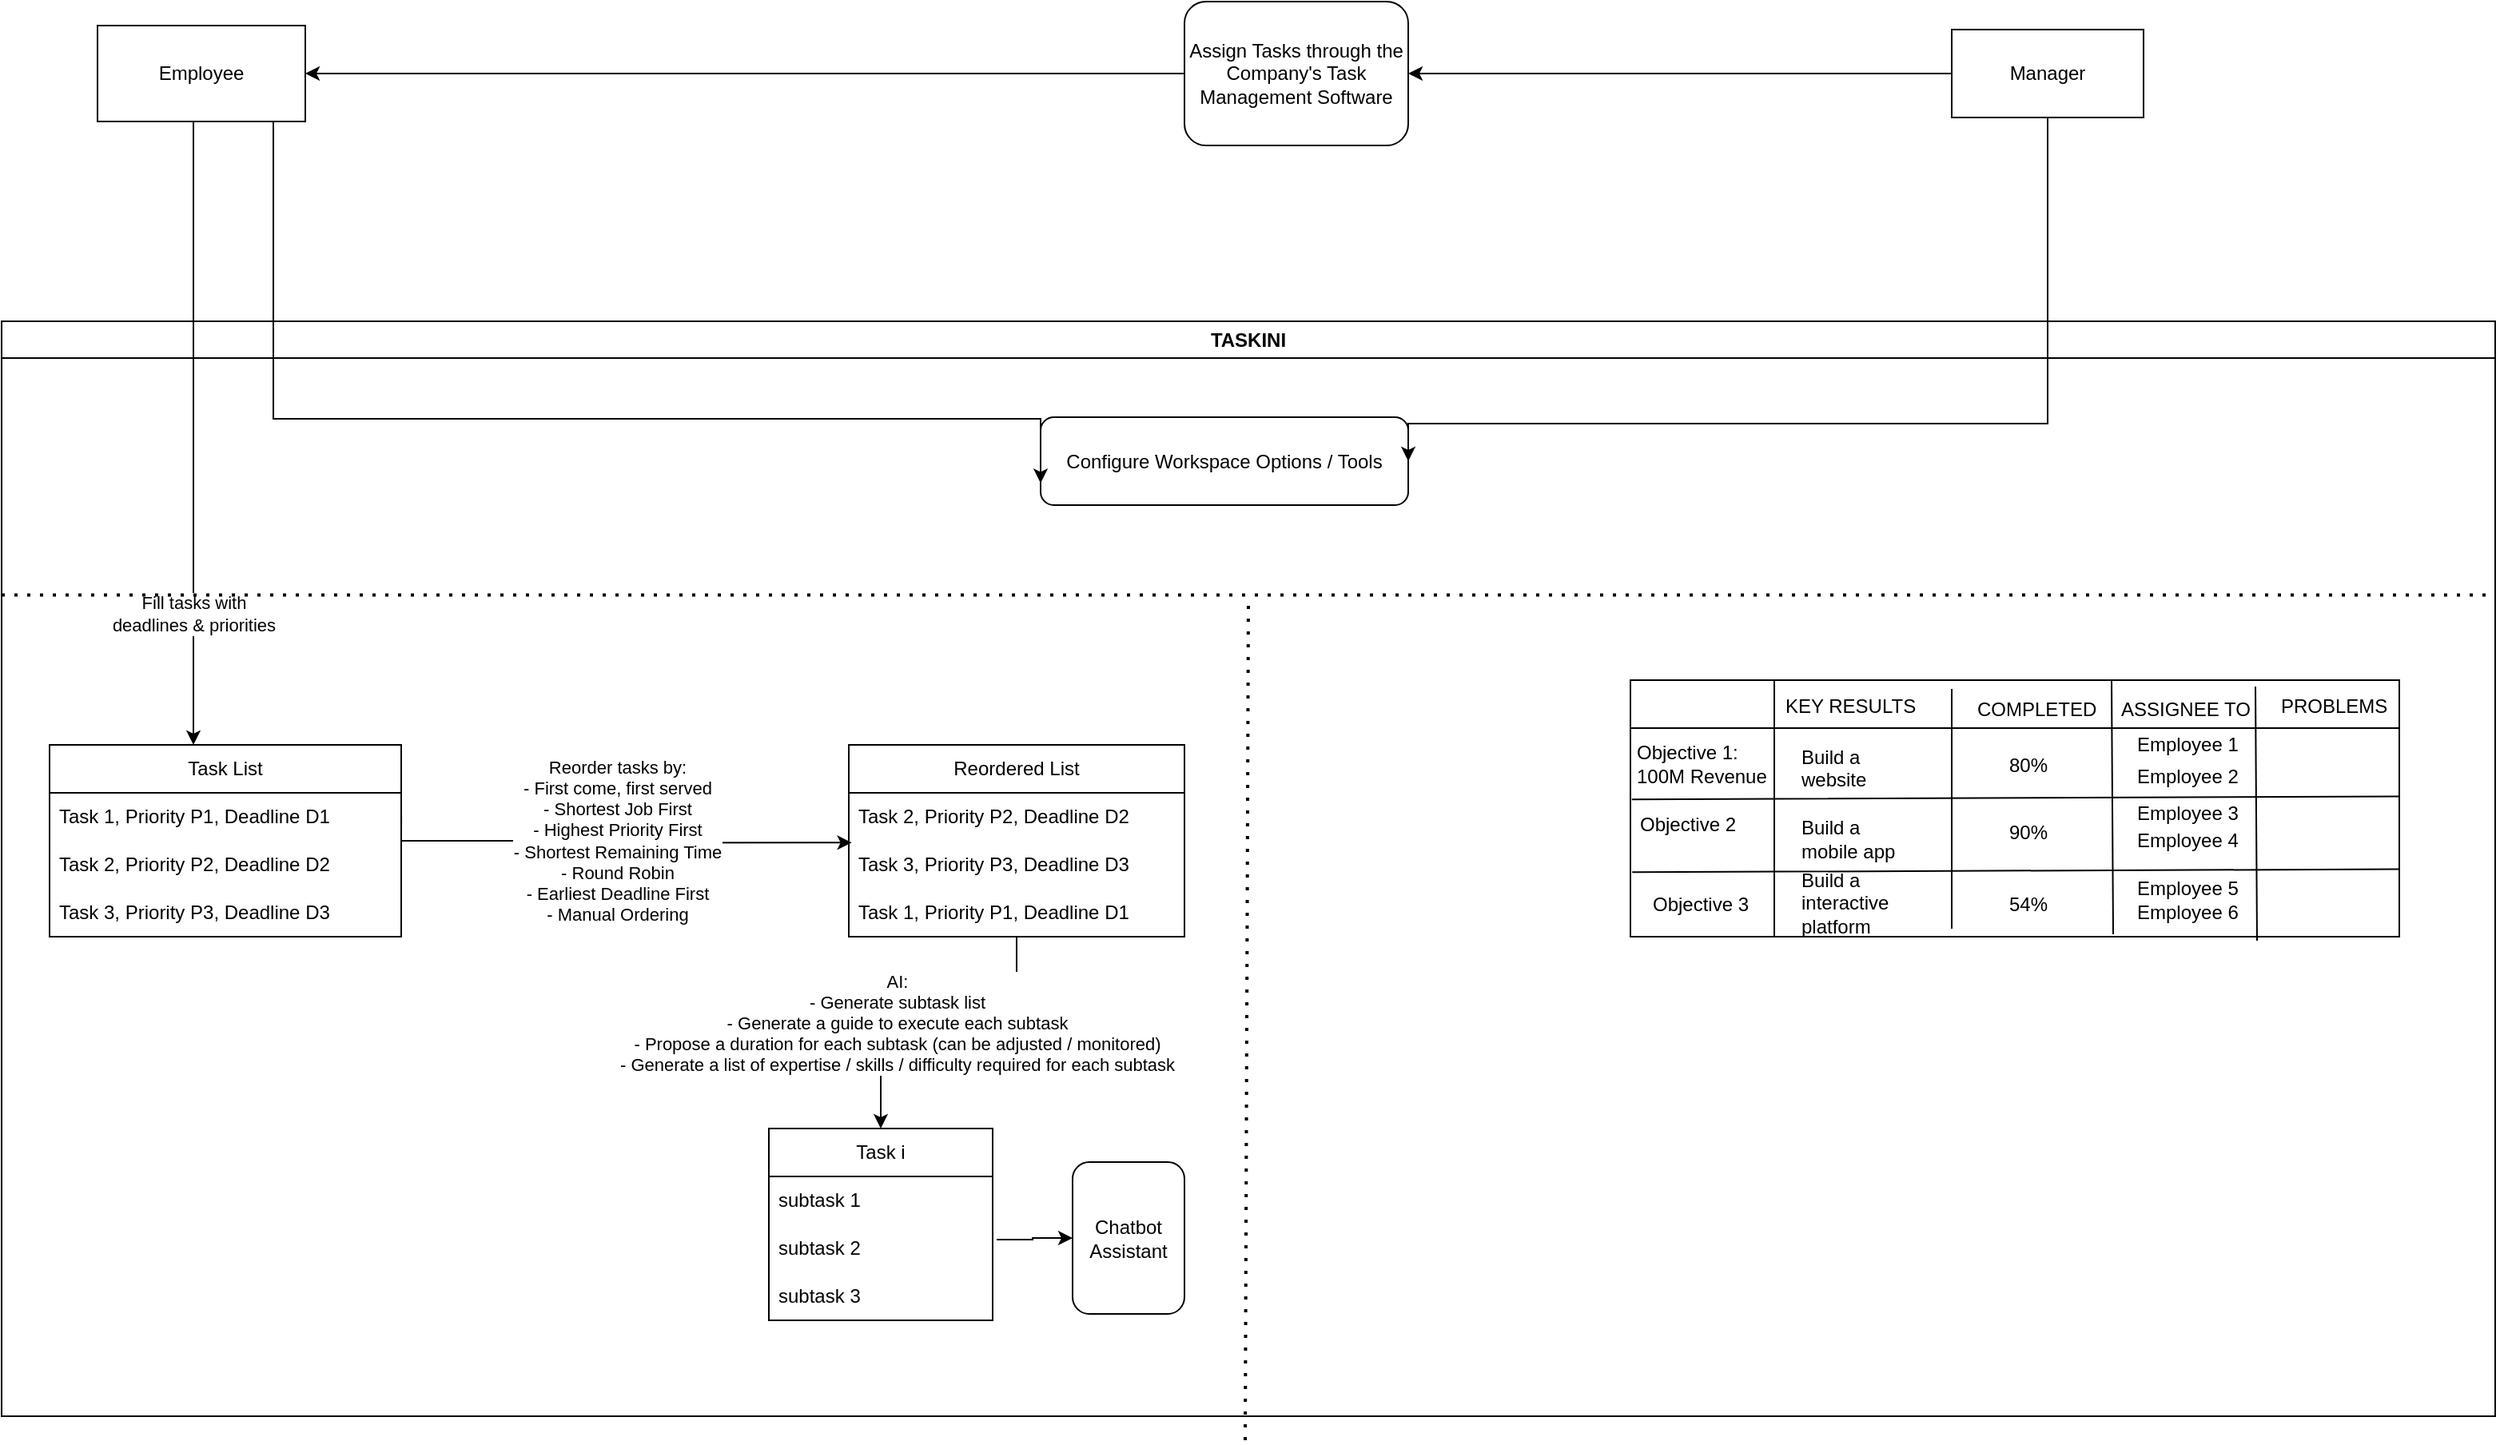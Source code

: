 <mxfile version="21.3.6" type="device">
  <diagram name="Page-1" id="0HNgQMV01hYBzLpzsSq-">
    <mxGraphModel dx="301" dy="549" grid="1" gridSize="10" guides="1" tooltips="1" connect="1" arrows="1" fold="1" page="1" pageScale="1" pageWidth="850" pageHeight="1100" math="0" shadow="0">
      <root>
        <mxCell id="0" />
        <mxCell id="1" parent="0" />
        <mxCell id="Zp9Q3emx2Ln3OkiNDyd_-2" value="TASKINI" style="swimlane;whiteSpace=wrap;html=1;" vertex="1" parent="1">
          <mxGeometry x="40" y="230" width="1560" height="685" as="geometry" />
        </mxCell>
        <mxCell id="Zp9Q3emx2Ln3OkiNDyd_-13" value="Task List" style="swimlane;fontStyle=0;childLayout=stackLayout;horizontal=1;startSize=30;horizontalStack=0;resizeParent=1;resizeParentMax=0;resizeLast=0;collapsible=1;marginBottom=0;whiteSpace=wrap;html=1;" vertex="1" parent="Zp9Q3emx2Ln3OkiNDyd_-2">
          <mxGeometry x="30" y="265" width="220" height="120" as="geometry">
            <mxRectangle x="30" y="130" width="90" height="30" as="alternateBounds" />
          </mxGeometry>
        </mxCell>
        <mxCell id="Zp9Q3emx2Ln3OkiNDyd_-14" value="Task 1, Priority P1, Deadline D1" style="text;strokeColor=none;fillColor=none;align=left;verticalAlign=middle;spacingLeft=4;spacingRight=4;overflow=hidden;points=[[0,0.5],[1,0.5]];portConstraint=eastwest;rotatable=0;whiteSpace=wrap;html=1;" vertex="1" parent="Zp9Q3emx2Ln3OkiNDyd_-13">
          <mxGeometry y="30" width="220" height="30" as="geometry" />
        </mxCell>
        <mxCell id="Zp9Q3emx2Ln3OkiNDyd_-15" value="Task 2, Priority P2, Deadline D2" style="text;strokeColor=none;fillColor=none;align=left;verticalAlign=middle;spacingLeft=4;spacingRight=4;overflow=hidden;points=[[0,0.5],[1,0.5]];portConstraint=eastwest;rotatable=0;whiteSpace=wrap;html=1;" vertex="1" parent="Zp9Q3emx2Ln3OkiNDyd_-13">
          <mxGeometry y="60" width="220" height="30" as="geometry" />
        </mxCell>
        <mxCell id="Zp9Q3emx2Ln3OkiNDyd_-16" value="Task 3, Priority P3, Deadline D3" style="text;strokeColor=none;fillColor=none;align=left;verticalAlign=middle;spacingLeft=4;spacingRight=4;overflow=hidden;points=[[0,0.5],[1,0.5]];portConstraint=eastwest;rotatable=0;whiteSpace=wrap;html=1;" vertex="1" parent="Zp9Q3emx2Ln3OkiNDyd_-13">
          <mxGeometry y="90" width="220" height="30" as="geometry" />
        </mxCell>
        <mxCell id="Zp9Q3emx2Ln3OkiNDyd_-27" style="edgeStyle=orthogonalEdgeStyle;rounded=0;orthogonalLoop=1;jettySize=auto;html=1;" edge="1" parent="Zp9Q3emx2Ln3OkiNDyd_-2" source="Zp9Q3emx2Ln3OkiNDyd_-17" target="Zp9Q3emx2Ln3OkiNDyd_-29">
          <mxGeometry relative="1" as="geometry">
            <mxPoint x="645" y="505" as="targetPoint" />
          </mxGeometry>
        </mxCell>
        <mxCell id="Zp9Q3emx2Ln3OkiNDyd_-28" value="AI:&lt;br&gt;- Generate subtask list&lt;br&gt;- Generate a guide to execute each subtask&lt;br&gt;- Propose a duration for each subtask (can be adjusted / monitored)&lt;br&gt;- Generate a list of expertise / skills / difficulty required for each subtask" style="edgeLabel;html=1;align=center;verticalAlign=middle;resizable=0;points=[];" vertex="1" connectable="0" parent="Zp9Q3emx2Ln3OkiNDyd_-27">
          <mxGeometry x="-0.2" y="4" relative="1" as="geometry">
            <mxPoint x="-53" y="-10" as="offset" />
          </mxGeometry>
        </mxCell>
        <mxCell id="Zp9Q3emx2Ln3OkiNDyd_-17" value="Reordered List" style="swimlane;fontStyle=0;childLayout=stackLayout;horizontal=1;startSize=30;horizontalStack=0;resizeParent=1;resizeParentMax=0;resizeLast=0;collapsible=1;marginBottom=0;whiteSpace=wrap;html=1;" vertex="1" parent="Zp9Q3emx2Ln3OkiNDyd_-2">
          <mxGeometry x="530" y="265" width="210" height="120" as="geometry" />
        </mxCell>
        <mxCell id="Zp9Q3emx2Ln3OkiNDyd_-18" value="Task 2, Priority P2, Deadline D2" style="text;strokeColor=none;fillColor=none;align=left;verticalAlign=middle;spacingLeft=4;spacingRight=4;overflow=hidden;points=[[0,0.5],[1,0.5]];portConstraint=eastwest;rotatable=0;whiteSpace=wrap;html=1;" vertex="1" parent="Zp9Q3emx2Ln3OkiNDyd_-17">
          <mxGeometry y="30" width="210" height="30" as="geometry" />
        </mxCell>
        <mxCell id="Zp9Q3emx2Ln3OkiNDyd_-19" value="Task 3, Priority P3, Deadline D3" style="text;strokeColor=none;fillColor=none;align=left;verticalAlign=middle;spacingLeft=4;spacingRight=4;overflow=hidden;points=[[0,0.5],[1,0.5]];portConstraint=eastwest;rotatable=0;whiteSpace=wrap;html=1;" vertex="1" parent="Zp9Q3emx2Ln3OkiNDyd_-17">
          <mxGeometry y="60" width="210" height="30" as="geometry" />
        </mxCell>
        <mxCell id="Zp9Q3emx2Ln3OkiNDyd_-20" value="Task 1, Priority P1, Deadline D1" style="text;strokeColor=none;fillColor=none;align=left;verticalAlign=middle;spacingLeft=4;spacingRight=4;overflow=hidden;points=[[0,0.5],[1,0.5]];portConstraint=eastwest;rotatable=0;whiteSpace=wrap;html=1;" vertex="1" parent="Zp9Q3emx2Ln3OkiNDyd_-17">
          <mxGeometry y="90" width="210" height="30" as="geometry" />
        </mxCell>
        <mxCell id="Zp9Q3emx2Ln3OkiNDyd_-21" style="edgeStyle=orthogonalEdgeStyle;rounded=0;orthogonalLoop=1;jettySize=auto;html=1;entryX=0;entryY=0.5;entryDx=0;entryDy=0;exitX=0.992;exitY=0.147;exitDx=0;exitDy=0;exitPerimeter=0;" edge="1" parent="Zp9Q3emx2Ln3OkiNDyd_-2">
          <mxGeometry relative="1" as="geometry">
            <mxPoint x="250.04" y="308.82" as="sourcePoint" />
            <mxPoint x="531.8" y="326.18" as="targetPoint" />
            <Array as="points">
              <mxPoint x="250" y="325" />
              <mxPoint x="392" y="325" />
              <mxPoint x="392" y="326" />
            </Array>
          </mxGeometry>
        </mxCell>
        <mxCell id="Zp9Q3emx2Ln3OkiNDyd_-22" value="Reorder tasks by:&lt;br&gt;- First come, first served&lt;br&gt;- Shortest Job First&lt;br&gt;- Highest Priority First&lt;br&gt;- Shortest Remaining Time&lt;br&gt;- Round Robin&lt;br&gt;- Earliest Deadline First&lt;br&gt;- Manual Ordering" style="edgeLabel;html=1;align=center;verticalAlign=middle;resizable=0;points=[];" vertex="1" connectable="0" parent="Zp9Q3emx2Ln3OkiNDyd_-21">
          <mxGeometry x="0.17" y="-3" relative="1" as="geometry">
            <mxPoint x="-23" y="-4" as="offset" />
          </mxGeometry>
        </mxCell>
        <mxCell id="Zp9Q3emx2Ln3OkiNDyd_-29" value="Task i" style="swimlane;fontStyle=0;childLayout=stackLayout;horizontal=1;startSize=30;horizontalStack=0;resizeParent=1;resizeParentMax=0;resizeLast=0;collapsible=1;marginBottom=0;whiteSpace=wrap;html=1;" vertex="1" parent="Zp9Q3emx2Ln3OkiNDyd_-2">
          <mxGeometry x="480" y="505" width="140" height="120" as="geometry" />
        </mxCell>
        <mxCell id="Zp9Q3emx2Ln3OkiNDyd_-30" value="subtask 1" style="text;strokeColor=none;fillColor=none;align=left;verticalAlign=middle;spacingLeft=4;spacingRight=4;overflow=hidden;points=[[0,0.5],[1,0.5]];portConstraint=eastwest;rotatable=0;whiteSpace=wrap;html=1;" vertex="1" parent="Zp9Q3emx2Ln3OkiNDyd_-29">
          <mxGeometry y="30" width="140" height="30" as="geometry" />
        </mxCell>
        <mxCell id="Zp9Q3emx2Ln3OkiNDyd_-31" value="subtask 2" style="text;strokeColor=none;fillColor=none;align=left;verticalAlign=middle;spacingLeft=4;spacingRight=4;overflow=hidden;points=[[0,0.5],[1,0.5]];portConstraint=eastwest;rotatable=0;whiteSpace=wrap;html=1;" vertex="1" parent="Zp9Q3emx2Ln3OkiNDyd_-29">
          <mxGeometry y="60" width="140" height="30" as="geometry" />
        </mxCell>
        <mxCell id="Zp9Q3emx2Ln3OkiNDyd_-32" value="subtask 3" style="text;strokeColor=none;fillColor=none;align=left;verticalAlign=middle;spacingLeft=4;spacingRight=4;overflow=hidden;points=[[0,0.5],[1,0.5]];portConstraint=eastwest;rotatable=0;whiteSpace=wrap;html=1;" vertex="1" parent="Zp9Q3emx2Ln3OkiNDyd_-29">
          <mxGeometry y="90" width="140" height="30" as="geometry" />
        </mxCell>
        <mxCell id="Zp9Q3emx2Ln3OkiNDyd_-33" value="Chatbot Assistant" style="rounded=1;whiteSpace=wrap;html=1;" vertex="1" parent="Zp9Q3emx2Ln3OkiNDyd_-2">
          <mxGeometry x="670" y="526" width="70" height="95" as="geometry" />
        </mxCell>
        <mxCell id="Zp9Q3emx2Ln3OkiNDyd_-34" style="edgeStyle=orthogonalEdgeStyle;rounded=0;orthogonalLoop=1;jettySize=auto;html=1;entryX=0;entryY=0.5;entryDx=0;entryDy=0;exitX=1.018;exitY=0.315;exitDx=0;exitDy=0;exitPerimeter=0;" edge="1" parent="Zp9Q3emx2Ln3OkiNDyd_-2" source="Zp9Q3emx2Ln3OkiNDyd_-31" target="Zp9Q3emx2Ln3OkiNDyd_-33">
          <mxGeometry relative="1" as="geometry" />
        </mxCell>
        <mxCell id="Zp9Q3emx2Ln3OkiNDyd_-37" value="Configure Workspace Options / Tools" style="rounded=1;whiteSpace=wrap;html=1;" vertex="1" parent="Zp9Q3emx2Ln3OkiNDyd_-2">
          <mxGeometry x="650" y="60" width="230" height="55" as="geometry" />
        </mxCell>
        <mxCell id="Zp9Q3emx2Ln3OkiNDyd_-41" value="" style="endArrow=none;dashed=1;html=1;dashPattern=1 3;strokeWidth=2;rounded=0;" edge="1" parent="Zp9Q3emx2Ln3OkiNDyd_-2">
          <mxGeometry width="50" height="50" relative="1" as="geometry">
            <mxPoint x="778" y="700" as="sourcePoint" />
            <mxPoint x="780" y="173" as="targetPoint" />
          </mxGeometry>
        </mxCell>
        <mxCell id="Zp9Q3emx2Ln3OkiNDyd_-44" value="" style="shape=internalStorage;whiteSpace=wrap;html=1;backgroundOutline=1;dx=90;dy=30;" vertex="1" parent="Zp9Q3emx2Ln3OkiNDyd_-2">
          <mxGeometry x="1019" y="224.5" width="481" height="160.5" as="geometry" />
        </mxCell>
        <mxCell id="Zp9Q3emx2Ln3OkiNDyd_-45" value="Employee 1" style="text;strokeColor=none;fillColor=none;align=left;verticalAlign=middle;spacingLeft=4;spacingRight=4;overflow=hidden;points=[[0,0.5],[1,0.5]];portConstraint=eastwest;rotatable=0;whiteSpace=wrap;html=1;" vertex="1" parent="Zp9Q3emx2Ln3OkiNDyd_-2">
          <mxGeometry x="1330" y="250" width="80" height="30" as="geometry" />
        </mxCell>
        <mxCell id="Zp9Q3emx2Ln3OkiNDyd_-46" value="Employee 2" style="text;strokeColor=none;fillColor=none;align=left;verticalAlign=middle;spacingLeft=4;spacingRight=4;overflow=hidden;points=[[0,0.5],[1,0.5]];portConstraint=eastwest;rotatable=0;whiteSpace=wrap;html=1;" vertex="1" parent="Zp9Q3emx2Ln3OkiNDyd_-2">
          <mxGeometry x="1330" y="270" width="80" height="30" as="geometry" />
        </mxCell>
        <mxCell id="Zp9Q3emx2Ln3OkiNDyd_-47" value="Employee 3" style="text;strokeColor=none;fillColor=none;align=left;verticalAlign=middle;spacingLeft=4;spacingRight=4;overflow=hidden;points=[[0,0.5],[1,0.5]];portConstraint=eastwest;rotatable=0;whiteSpace=wrap;html=1;" vertex="1" parent="Zp9Q3emx2Ln3OkiNDyd_-2">
          <mxGeometry x="1330" y="293" width="80" height="30" as="geometry" />
        </mxCell>
        <mxCell id="Zp9Q3emx2Ln3OkiNDyd_-48" value="" style="endArrow=none;html=1;rounded=0;entryX=1;entryY=0.133;entryDx=0;entryDy=0;entryPerimeter=0;" edge="1" parent="Zp9Q3emx2Ln3OkiNDyd_-2" target="Zp9Q3emx2Ln3OkiNDyd_-49">
          <mxGeometry width="50" height="50" relative="1" as="geometry">
            <mxPoint x="1220" y="380" as="sourcePoint" />
            <mxPoint x="1220" y="220" as="targetPoint" />
          </mxGeometry>
        </mxCell>
        <mxCell id="Zp9Q3emx2Ln3OkiNDyd_-49" value="KEY RESULTS" style="text;strokeColor=none;fillColor=none;align=left;verticalAlign=middle;spacingLeft=4;spacingRight=4;overflow=hidden;points=[[0,0.5],[1,0.5]];portConstraint=eastwest;rotatable=0;whiteSpace=wrap;html=1;" vertex="1" parent="Zp9Q3emx2Ln3OkiNDyd_-2">
          <mxGeometry x="1110" y="226" width="110" height="30" as="geometry" />
        </mxCell>
        <mxCell id="Zp9Q3emx2Ln3OkiNDyd_-50" value="Objective 1: 100M Revenue" style="text;strokeColor=none;fillColor=none;align=left;verticalAlign=middle;spacingLeft=4;spacingRight=4;overflow=hidden;points=[[0,0.5],[1,0.5]];portConstraint=eastwest;rotatable=0;whiteSpace=wrap;html=1;" vertex="1" parent="Zp9Q3emx2Ln3OkiNDyd_-2">
          <mxGeometry x="1017" y="256" width="93" height="42" as="geometry" />
        </mxCell>
        <mxCell id="Zp9Q3emx2Ln3OkiNDyd_-51" value="Objective 2" style="text;strokeColor=none;fillColor=none;align=left;verticalAlign=middle;spacingLeft=4;spacingRight=4;overflow=hidden;points=[[0,0.5],[1,0.5]];portConstraint=eastwest;rotatable=0;whiteSpace=wrap;html=1;" vertex="1" parent="Zp9Q3emx2Ln3OkiNDyd_-2">
          <mxGeometry x="1019" y="300" width="80" height="30" as="geometry" />
        </mxCell>
        <mxCell id="Zp9Q3emx2Ln3OkiNDyd_-52" value="Objective 3" style="text;strokeColor=none;fillColor=none;align=left;verticalAlign=middle;spacingLeft=4;spacingRight=4;overflow=hidden;points=[[0,0.5],[1,0.5]];portConstraint=eastwest;rotatable=0;whiteSpace=wrap;html=1;" vertex="1" parent="Zp9Q3emx2Ln3OkiNDyd_-2">
          <mxGeometry x="1027" y="350" width="80" height="30" as="geometry" />
        </mxCell>
        <mxCell id="Zp9Q3emx2Ln3OkiNDyd_-56" value="" style="shape=link;html=1;rounded=0;width=45.556;" edge="1" parent="Zp9Q3emx2Ln3OkiNDyd_-2">
          <mxGeometry width="100" relative="1" as="geometry">
            <mxPoint x="1020" y="321.89" as="sourcePoint" />
            <mxPoint x="1500" y="320" as="targetPoint" />
          </mxGeometry>
        </mxCell>
        <mxCell id="Zp9Q3emx2Ln3OkiNDyd_-57" value="COMPLETED" style="text;strokeColor=none;fillColor=none;align=left;verticalAlign=middle;spacingLeft=4;spacingRight=4;overflow=hidden;points=[[0,0.5],[1,0.5]];portConstraint=eastwest;rotatable=0;whiteSpace=wrap;html=1;" vertex="1" parent="Zp9Q3emx2Ln3OkiNDyd_-2">
          <mxGeometry x="1230" y="228" width="110" height="30" as="geometry" />
        </mxCell>
        <mxCell id="Zp9Q3emx2Ln3OkiNDyd_-58" value="ASSIGNEE TO" style="text;strokeColor=none;fillColor=none;align=left;verticalAlign=middle;spacingLeft=4;spacingRight=4;overflow=hidden;points=[[0,0.5],[1,0.5]];portConstraint=eastwest;rotatable=0;whiteSpace=wrap;html=1;" vertex="1" parent="Zp9Q3emx2Ln3OkiNDyd_-2">
          <mxGeometry x="1320" y="228" width="110" height="30" as="geometry" />
        </mxCell>
        <mxCell id="Zp9Q3emx2Ln3OkiNDyd_-59" value="" style="endArrow=none;html=1;rounded=0;exitX=0.465;exitY=1.015;exitDx=0;exitDy=0;exitPerimeter=0;" edge="1" parent="Zp9Q3emx2Ln3OkiNDyd_-2">
          <mxGeometry width="50" height="50" relative="1" as="geometry">
            <mxPoint x="1321" y="383.5" as="sourcePoint" />
            <mxPoint x="1320" y="224.5" as="targetPoint" />
          </mxGeometry>
        </mxCell>
        <mxCell id="Zp9Q3emx2Ln3OkiNDyd_-61" value="Build a website" style="text;strokeColor=none;fillColor=none;align=left;verticalAlign=middle;spacingLeft=4;spacingRight=4;overflow=hidden;points=[[0,0.5],[1,0.5]];portConstraint=eastwest;rotatable=0;whiteSpace=wrap;html=1;" vertex="1" parent="Zp9Q3emx2Ln3OkiNDyd_-2">
          <mxGeometry x="1120" y="263" width="80" height="30" as="geometry" />
        </mxCell>
        <mxCell id="Zp9Q3emx2Ln3OkiNDyd_-62" value="" style="endArrow=none;html=1;rounded=0;exitX=0.465;exitY=1.015;exitDx=0;exitDy=0;exitPerimeter=0;" edge="1" parent="Zp9Q3emx2Ln3OkiNDyd_-2">
          <mxGeometry width="50" height="50" relative="1" as="geometry">
            <mxPoint x="1411" y="387.5" as="sourcePoint" />
            <mxPoint x="1410" y="228.5" as="targetPoint" />
          </mxGeometry>
        </mxCell>
        <mxCell id="Zp9Q3emx2Ln3OkiNDyd_-63" value="PROBLEMS" style="text;strokeColor=none;fillColor=none;align=left;verticalAlign=middle;spacingLeft=4;spacingRight=4;overflow=hidden;points=[[0,0.5],[1,0.5]];portConstraint=eastwest;rotatable=0;whiteSpace=wrap;html=1;" vertex="1" parent="Zp9Q3emx2Ln3OkiNDyd_-2">
          <mxGeometry x="1420" y="226" width="110" height="30" as="geometry" />
        </mxCell>
        <mxCell id="Zp9Q3emx2Ln3OkiNDyd_-64" value="Employee 4" style="text;strokeColor=none;fillColor=none;align=left;verticalAlign=middle;spacingLeft=4;spacingRight=4;overflow=hidden;points=[[0,0.5],[1,0.5]];portConstraint=eastwest;rotatable=0;whiteSpace=wrap;html=1;" vertex="1" parent="Zp9Q3emx2Ln3OkiNDyd_-2">
          <mxGeometry x="1330" y="310" width="80" height="30" as="geometry" />
        </mxCell>
        <mxCell id="Zp9Q3emx2Ln3OkiNDyd_-65" value="Employee 5" style="text;strokeColor=none;fillColor=none;align=left;verticalAlign=middle;spacingLeft=4;spacingRight=4;overflow=hidden;points=[[0,0.5],[1,0.5]];portConstraint=eastwest;rotatable=0;whiteSpace=wrap;html=1;" vertex="1" parent="Zp9Q3emx2Ln3OkiNDyd_-2">
          <mxGeometry x="1330" y="340" width="80" height="30" as="geometry" />
        </mxCell>
        <mxCell id="Zp9Q3emx2Ln3OkiNDyd_-66" value="Employee 6" style="text;strokeColor=none;fillColor=none;align=left;verticalAlign=middle;spacingLeft=4;spacingRight=4;overflow=hidden;points=[[0,0.5],[1,0.5]];portConstraint=eastwest;rotatable=0;whiteSpace=wrap;html=1;" vertex="1" parent="Zp9Q3emx2Ln3OkiNDyd_-2">
          <mxGeometry x="1330" y="355" width="80" height="30" as="geometry" />
        </mxCell>
        <mxCell id="Zp9Q3emx2Ln3OkiNDyd_-67" value="80%" style="text;strokeColor=none;fillColor=none;align=left;verticalAlign=middle;spacingLeft=4;spacingRight=4;overflow=hidden;points=[[0,0.5],[1,0.5]];portConstraint=eastwest;rotatable=0;whiteSpace=wrap;html=1;" vertex="1" parent="Zp9Q3emx2Ln3OkiNDyd_-2">
          <mxGeometry x="1250" y="263" width="40" height="30" as="geometry" />
        </mxCell>
        <mxCell id="Zp9Q3emx2Ln3OkiNDyd_-68" value="90%" style="text;strokeColor=none;fillColor=none;align=left;verticalAlign=middle;spacingLeft=4;spacingRight=4;overflow=hidden;points=[[0,0.5],[1,0.5]];portConstraint=eastwest;rotatable=0;whiteSpace=wrap;html=1;" vertex="1" parent="Zp9Q3emx2Ln3OkiNDyd_-2">
          <mxGeometry x="1250" y="305" width="40" height="30" as="geometry" />
        </mxCell>
        <mxCell id="Zp9Q3emx2Ln3OkiNDyd_-69" value="54%" style="text;strokeColor=none;fillColor=none;align=left;verticalAlign=middle;spacingLeft=4;spacingRight=4;overflow=hidden;points=[[0,0.5],[1,0.5]];portConstraint=eastwest;rotatable=0;whiteSpace=wrap;html=1;" vertex="1" parent="Zp9Q3emx2Ln3OkiNDyd_-2">
          <mxGeometry x="1250" y="350" width="40" height="30" as="geometry" />
        </mxCell>
        <mxCell id="Zp9Q3emx2Ln3OkiNDyd_-70" value="Build a mobile app" style="text;strokeColor=none;fillColor=none;align=left;verticalAlign=middle;spacingLeft=4;spacingRight=4;overflow=hidden;points=[[0,0.5],[1,0.5]];portConstraint=eastwest;rotatable=0;whiteSpace=wrap;html=1;" vertex="1" parent="Zp9Q3emx2Ln3OkiNDyd_-2">
          <mxGeometry x="1120" y="300" width="80" height="47" as="geometry" />
        </mxCell>
        <mxCell id="Zp9Q3emx2Ln3OkiNDyd_-72" value="Build a interactive platform" style="text;strokeColor=none;fillColor=none;align=left;verticalAlign=middle;spacingLeft=4;spacingRight=4;overflow=hidden;points=[[0,0.5],[1,0.5]];portConstraint=eastwest;rotatable=0;whiteSpace=wrap;html=1;" vertex="1" parent="Zp9Q3emx2Ln3OkiNDyd_-2">
          <mxGeometry x="1120" y="340" width="100" height="47" as="geometry" />
        </mxCell>
        <mxCell id="Zp9Q3emx2Ln3OkiNDyd_-6" value="Assign Tasks through the Company&#39;s Task Management Software" style="rounded=1;whiteSpace=wrap;html=1;" vertex="1" parent="1">
          <mxGeometry x="780" y="30" width="140" height="90" as="geometry" />
        </mxCell>
        <mxCell id="Zp9Q3emx2Ln3OkiNDyd_-7" style="edgeStyle=orthogonalEdgeStyle;rounded=0;orthogonalLoop=1;jettySize=auto;html=1;entryX=1;entryY=0.5;entryDx=0;entryDy=0;" edge="1" parent="1" source="Zp9Q3emx2Ln3OkiNDyd_-4" target="Zp9Q3emx2Ln3OkiNDyd_-6">
          <mxGeometry relative="1" as="geometry" />
        </mxCell>
        <mxCell id="Zp9Q3emx2Ln3OkiNDyd_-8" style="edgeStyle=orthogonalEdgeStyle;rounded=0;orthogonalLoop=1;jettySize=auto;html=1;entryX=1;entryY=0.5;entryDx=0;entryDy=0;" edge="1" parent="1" source="Zp9Q3emx2Ln3OkiNDyd_-6" target="Zp9Q3emx2Ln3OkiNDyd_-3">
          <mxGeometry relative="1" as="geometry" />
        </mxCell>
        <mxCell id="Zp9Q3emx2Ln3OkiNDyd_-43" style="edgeStyle=orthogonalEdgeStyle;rounded=0;orthogonalLoop=1;jettySize=auto;html=1;entryX=1;entryY=0.5;entryDx=0;entryDy=0;" edge="1" parent="1" source="Zp9Q3emx2Ln3OkiNDyd_-4" target="Zp9Q3emx2Ln3OkiNDyd_-37">
          <mxGeometry relative="1" as="geometry">
            <Array as="points">
              <mxPoint x="1320" y="294" />
            </Array>
          </mxGeometry>
        </mxCell>
        <mxCell id="Zp9Q3emx2Ln3OkiNDyd_-4" value="Manager" style="whiteSpace=wrap;html=1;" vertex="1" parent="1">
          <mxGeometry x="1260" y="47.5" width="120" height="55" as="geometry" />
        </mxCell>
        <mxCell id="Zp9Q3emx2Ln3OkiNDyd_-11" style="edgeStyle=orthogonalEdgeStyle;rounded=0;orthogonalLoop=1;jettySize=auto;html=1;" edge="1" parent="1" source="Zp9Q3emx2Ln3OkiNDyd_-3" target="Zp9Q3emx2Ln3OkiNDyd_-13">
          <mxGeometry relative="1" as="geometry">
            <mxPoint x="340" y="320" as="targetPoint" />
            <Array as="points">
              <mxPoint x="160" y="300" />
              <mxPoint x="160" y="300" />
            </Array>
          </mxGeometry>
        </mxCell>
        <mxCell id="Zp9Q3emx2Ln3OkiNDyd_-12" value="Fill tasks with&lt;br&gt;deadlines &amp;amp; priorities" style="edgeLabel;html=1;align=center;verticalAlign=middle;resizable=0;points=[];" vertex="1" connectable="0" parent="Zp9Q3emx2Ln3OkiNDyd_-11">
          <mxGeometry x="-0.669" y="-2" relative="1" as="geometry">
            <mxPoint x="2" y="243" as="offset" />
          </mxGeometry>
        </mxCell>
        <mxCell id="Zp9Q3emx2Ln3OkiNDyd_-40" style="edgeStyle=orthogonalEdgeStyle;rounded=0;orthogonalLoop=1;jettySize=auto;html=1;entryX=0;entryY=0.75;entryDx=0;entryDy=0;" edge="1" parent="1" source="Zp9Q3emx2Ln3OkiNDyd_-3" target="Zp9Q3emx2Ln3OkiNDyd_-37">
          <mxGeometry relative="1" as="geometry">
            <Array as="points">
              <mxPoint x="210" y="291" />
            </Array>
          </mxGeometry>
        </mxCell>
        <mxCell id="Zp9Q3emx2Ln3OkiNDyd_-3" value="Employee" style="whiteSpace=wrap;html=1;" vertex="1" parent="1">
          <mxGeometry x="100" y="45" width="130" height="60" as="geometry" />
        </mxCell>
        <mxCell id="Zp9Q3emx2Ln3OkiNDyd_-38" value="" style="endArrow=none;dashed=1;html=1;dashPattern=1 3;strokeWidth=2;rounded=0;entryX=1;entryY=0.25;entryDx=0;entryDy=0;exitX=0;exitY=0.25;exitDx=0;exitDy=0;" edge="1" parent="1" source="Zp9Q3emx2Ln3OkiNDyd_-2" target="Zp9Q3emx2Ln3OkiNDyd_-2">
          <mxGeometry width="50" height="50" relative="1" as="geometry">
            <mxPoint x="375" y="450" as="sourcePoint" />
            <mxPoint x="800" y="420" as="targetPoint" />
          </mxGeometry>
        </mxCell>
      </root>
    </mxGraphModel>
  </diagram>
</mxfile>
